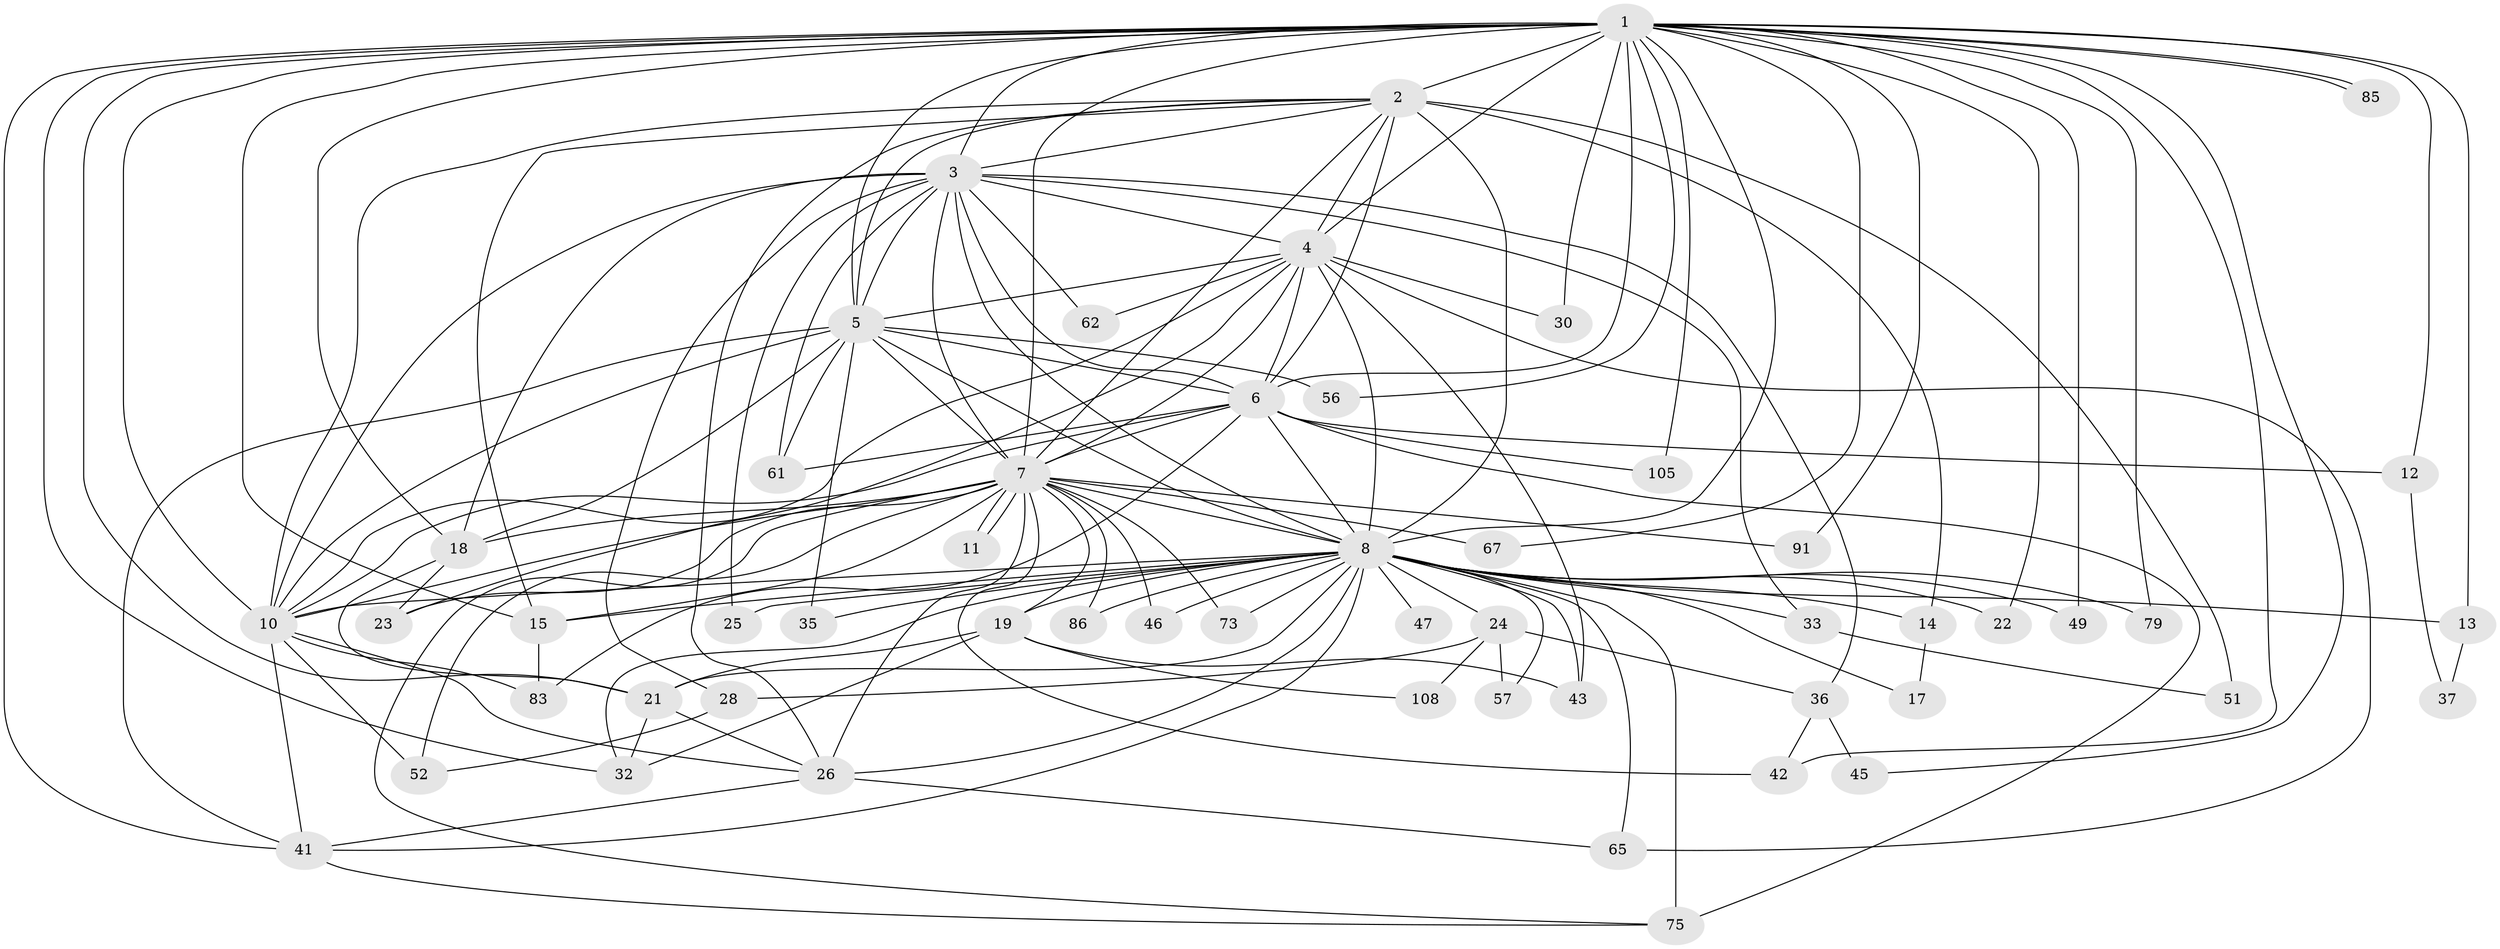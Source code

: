 // original degree distribution, {31: 0.009259259259259259, 14: 0.009259259259259259, 16: 0.018518518518518517, 15: 0.009259259259259259, 17: 0.009259259259259259, 29: 0.009259259259259259, 30: 0.009259259259259259, 24: 0.009259259259259259, 22: 0.009259259259259259, 2: 0.5555555555555556, 3: 0.2222222222222222, 4: 0.05555555555555555, 5: 0.027777777777777776, 6: 0.027777777777777776, 7: 0.009259259259259259, 12: 0.009259259259259259}
// Generated by graph-tools (version 1.1) at 2025/14/03/09/25 04:14:08]
// undirected, 54 vertices, 147 edges
graph export_dot {
graph [start="1"]
  node [color=gray90,style=filled];
  1;
  2;
  3;
  4;
  5 [super="+69"];
  6 [super="+55"];
  7 [super="+64+68"];
  8 [super="+9+20"];
  10 [super="+48+66+16+71+101+80"];
  11;
  12;
  13;
  14 [super="+94"];
  15 [super="+81+40+50"];
  17;
  18 [super="+27+31+60"];
  19;
  21 [super="+38"];
  22;
  23;
  24;
  25;
  26 [super="+59+29"];
  28;
  30;
  32 [super="+98"];
  33;
  35;
  36;
  37;
  41 [super="+44+72+102+103+84+104+77"];
  42 [super="+97+96"];
  43 [super="+82"];
  45;
  46;
  47;
  49;
  51;
  52;
  56;
  57;
  61 [super="+100"];
  62;
  65 [super="+87"];
  67;
  73;
  75 [super="+90+78"];
  79;
  83 [super="+92"];
  85;
  86;
  91;
  105;
  108;
  1 -- 2;
  1 -- 3;
  1 -- 4;
  1 -- 5;
  1 -- 6;
  1 -- 7;
  1 -- 8 [weight=2];
  1 -- 10;
  1 -- 12;
  1 -- 13;
  1 -- 18 [weight=2];
  1 -- 21;
  1 -- 22;
  1 -- 30;
  1 -- 32;
  1 -- 41 [weight=3];
  1 -- 42;
  1 -- 45;
  1 -- 49;
  1 -- 56;
  1 -- 67;
  1 -- 79;
  1 -- 85;
  1 -- 85;
  1 -- 91;
  1 -- 105;
  1 -- 15;
  2 -- 3;
  2 -- 4;
  2 -- 5;
  2 -- 6;
  2 -- 7;
  2 -- 8 [weight=3];
  2 -- 10;
  2 -- 15;
  2 -- 51;
  2 -- 14;
  2 -- 26;
  3 -- 4;
  3 -- 5;
  3 -- 6;
  3 -- 7;
  3 -- 8 [weight=2];
  3 -- 10;
  3 -- 25;
  3 -- 28;
  3 -- 33;
  3 -- 36;
  3 -- 61;
  3 -- 62;
  3 -- 18;
  4 -- 5;
  4 -- 6;
  4 -- 7;
  4 -- 8 [weight=2];
  4 -- 10 [weight=2];
  4 -- 23;
  4 -- 30;
  4 -- 43;
  4 -- 62;
  4 -- 65;
  5 -- 6;
  5 -- 7 [weight=2];
  5 -- 8 [weight=3];
  5 -- 10 [weight=3];
  5 -- 35;
  5 -- 56;
  5 -- 61;
  5 -- 41;
  5 -- 18;
  6 -- 7;
  6 -- 8 [weight=2];
  6 -- 10 [weight=2];
  6 -- 12;
  6 -- 83;
  6 -- 105;
  6 -- 75 [weight=2];
  6 -- 61;
  7 -- 8 [weight=3];
  7 -- 10 [weight=2];
  7 -- 11;
  7 -- 11;
  7 -- 15;
  7 -- 18 [weight=2];
  7 -- 19;
  7 -- 23;
  7 -- 26;
  7 -- 46;
  7 -- 67;
  7 -- 73;
  7 -- 75;
  7 -- 86;
  7 -- 91;
  7 -- 42 [weight=2];
  7 -- 52;
  8 -- 10 [weight=7];
  8 -- 13;
  8 -- 14 [weight=2];
  8 -- 17;
  8 -- 19;
  8 -- 22;
  8 -- 24 [weight=2];
  8 -- 25 [weight=2];
  8 -- 41 [weight=5];
  8 -- 46;
  8 -- 49;
  8 -- 57;
  8 -- 65 [weight=2];
  8 -- 73;
  8 -- 75 [weight=2];
  8 -- 79;
  8 -- 86;
  8 -- 43;
  8 -- 15 [weight=2];
  8 -- 21;
  8 -- 26;
  8 -- 32;
  8 -- 33;
  8 -- 35;
  8 -- 47 [weight=2];
  10 -- 26;
  10 -- 52;
  10 -- 83;
  10 -- 41 [weight=2];
  12 -- 37;
  13 -- 37;
  14 -- 17;
  15 -- 83;
  18 -- 21;
  18 -- 23;
  19 -- 21;
  19 -- 32;
  19 -- 43;
  19 -- 108;
  21 -- 32;
  21 -- 26;
  24 -- 28;
  24 -- 36;
  24 -- 57;
  24 -- 108;
  26 -- 65;
  26 -- 41;
  28 -- 52;
  33 -- 51;
  36 -- 42;
  36 -- 45;
  41 -- 75;
}
